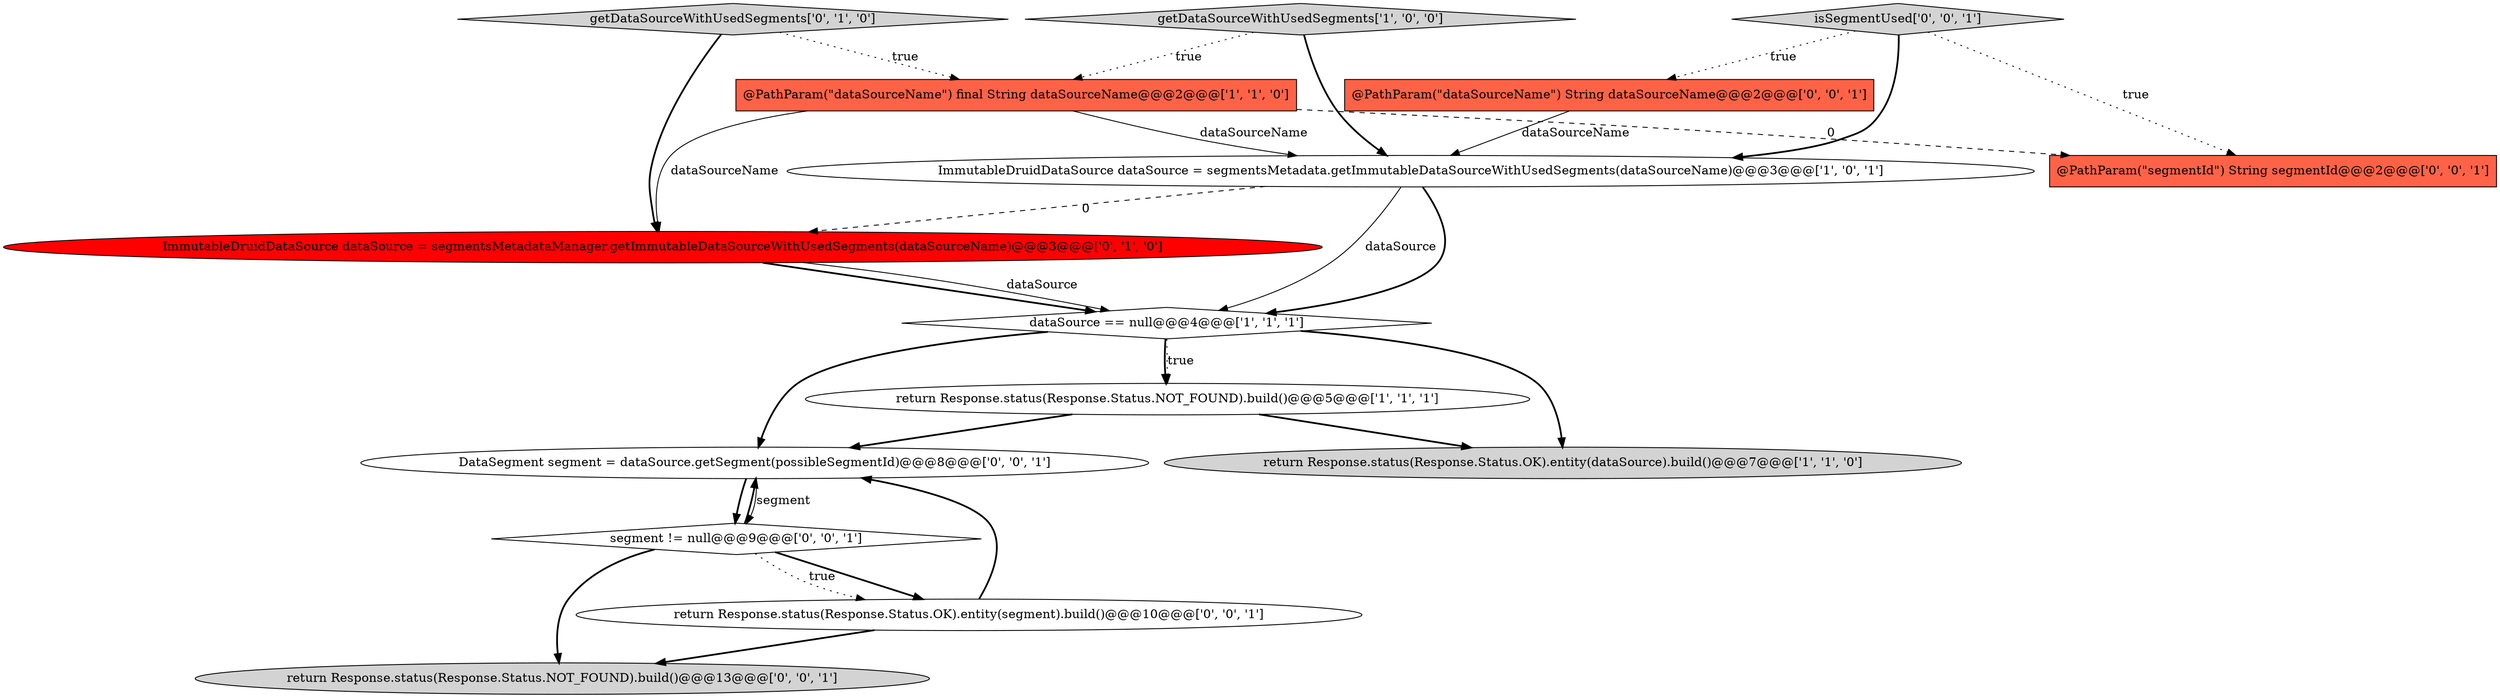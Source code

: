 digraph {
6 [style = filled, label = "getDataSourceWithUsedSegments['0', '1', '0']", fillcolor = lightgray, shape = diamond image = "AAA0AAABBB2BBB"];
9 [style = filled, label = "@PathParam(\"dataSourceName\") String dataSourceName@@@2@@@['0', '0', '1']", fillcolor = tomato, shape = box image = "AAA0AAABBB3BBB"];
13 [style = filled, label = "@PathParam(\"segmentId\") String segmentId@@@2@@@['0', '0', '1']", fillcolor = tomato, shape = box image = "AAA0AAABBB3BBB"];
12 [style = filled, label = "return Response.status(Response.Status.NOT_FOUND).build()@@@13@@@['0', '0', '1']", fillcolor = lightgray, shape = ellipse image = "AAA0AAABBB3BBB"];
7 [style = filled, label = "ImmutableDruidDataSource dataSource = segmentsMetadataManager.getImmutableDataSourceWithUsedSegments(dataSourceName)@@@3@@@['0', '1', '0']", fillcolor = red, shape = ellipse image = "AAA1AAABBB2BBB"];
11 [style = filled, label = "segment != null@@@9@@@['0', '0', '1']", fillcolor = white, shape = diamond image = "AAA0AAABBB3BBB"];
10 [style = filled, label = "isSegmentUsed['0', '0', '1']", fillcolor = lightgray, shape = diamond image = "AAA0AAABBB3BBB"];
8 [style = filled, label = "DataSegment segment = dataSource.getSegment(possibleSegmentId)@@@8@@@['0', '0', '1']", fillcolor = white, shape = ellipse image = "AAA0AAABBB3BBB"];
3 [style = filled, label = "@PathParam(\"dataSourceName\") final String dataSourceName@@@2@@@['1', '1', '0']", fillcolor = tomato, shape = box image = "AAA0AAABBB1BBB"];
1 [style = filled, label = "getDataSourceWithUsedSegments['1', '0', '0']", fillcolor = lightgray, shape = diamond image = "AAA0AAABBB1BBB"];
4 [style = filled, label = "dataSource == null@@@4@@@['1', '1', '1']", fillcolor = white, shape = diamond image = "AAA0AAABBB1BBB"];
14 [style = filled, label = "return Response.status(Response.Status.OK).entity(segment).build()@@@10@@@['0', '0', '1']", fillcolor = white, shape = ellipse image = "AAA0AAABBB3BBB"];
5 [style = filled, label = "return Response.status(Response.Status.OK).entity(dataSource).build()@@@7@@@['1', '1', '0']", fillcolor = lightgray, shape = ellipse image = "AAA0AAABBB1BBB"];
0 [style = filled, label = "ImmutableDruidDataSource dataSource = segmentsMetadata.getImmutableDataSourceWithUsedSegments(dataSourceName)@@@3@@@['1', '0', '1']", fillcolor = white, shape = ellipse image = "AAA0AAABBB1BBB"];
2 [style = filled, label = "return Response.status(Response.Status.NOT_FOUND).build()@@@5@@@['1', '1', '1']", fillcolor = white, shape = ellipse image = "AAA0AAABBB1BBB"];
9->0 [style = solid, label="dataSourceName"];
0->4 [style = solid, label="dataSource"];
11->14 [style = bold, label=""];
11->14 [style = dotted, label="true"];
11->12 [style = bold, label=""];
4->2 [style = bold, label=""];
1->0 [style = bold, label=""];
7->4 [style = bold, label=""];
10->9 [style = dotted, label="true"];
3->7 [style = solid, label="dataSourceName"];
3->13 [style = dashed, label="0"];
3->0 [style = solid, label="dataSourceName"];
1->3 [style = dotted, label="true"];
10->13 [style = dotted, label="true"];
8->11 [style = solid, label="segment"];
0->4 [style = bold, label=""];
14->12 [style = bold, label=""];
10->0 [style = bold, label=""];
7->4 [style = solid, label="dataSource"];
4->8 [style = bold, label=""];
11->8 [style = bold, label=""];
14->8 [style = bold, label=""];
6->7 [style = bold, label=""];
6->3 [style = dotted, label="true"];
0->7 [style = dashed, label="0"];
8->11 [style = bold, label=""];
4->5 [style = bold, label=""];
4->2 [style = dotted, label="true"];
2->8 [style = bold, label=""];
2->5 [style = bold, label=""];
}

